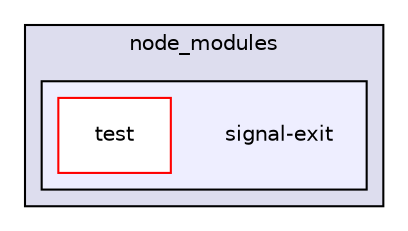 digraph "gulp-src/node_modules/gulp-uglify/node_modules/gulp-util/node_modules/dateformat/node_modules/meow/node_modules/loud-rejection/node_modules/signal-exit" {
  compound=true
  node [ fontsize="10", fontname="Helvetica"];
  edge [ labelfontsize="10", labelfontname="Helvetica"];
  subgraph clusterdir_3a7af1d9becdec3dbc058a3b530f8b2a {
    graph [ bgcolor="#ddddee", pencolor="black", label="node_modules" fontname="Helvetica", fontsize="10", URL="dir_3a7af1d9becdec3dbc058a3b530f8b2a.html"]
  subgraph clusterdir_2699d65fa1bf82fb46936bf3ce1c2194 {
    graph [ bgcolor="#eeeeff", pencolor="black", label="" URL="dir_2699d65fa1bf82fb46936bf3ce1c2194.html"];
    dir_2699d65fa1bf82fb46936bf3ce1c2194 [shape=plaintext label="signal-exit"];
    dir_472a631cb2b9ee5132a9c4e06df01a3b [shape=box label="test" color="red" fillcolor="white" style="filled" URL="dir_472a631cb2b9ee5132a9c4e06df01a3b.html"];
  }
  }
}
